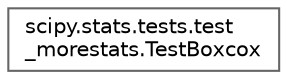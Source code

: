 digraph "Graphical Class Hierarchy"
{
 // LATEX_PDF_SIZE
  bgcolor="transparent";
  edge [fontname=Helvetica,fontsize=10,labelfontname=Helvetica,labelfontsize=10];
  node [fontname=Helvetica,fontsize=10,shape=box,height=0.2,width=0.4];
  rankdir="LR";
  Node0 [id="Node000000",label="scipy.stats.tests.test\l_morestats.TestBoxcox",height=0.2,width=0.4,color="grey40", fillcolor="white", style="filled",URL="$d0/dc5/classscipy_1_1stats_1_1tests_1_1test__morestats_1_1TestBoxcox.html",tooltip=" "];
}
